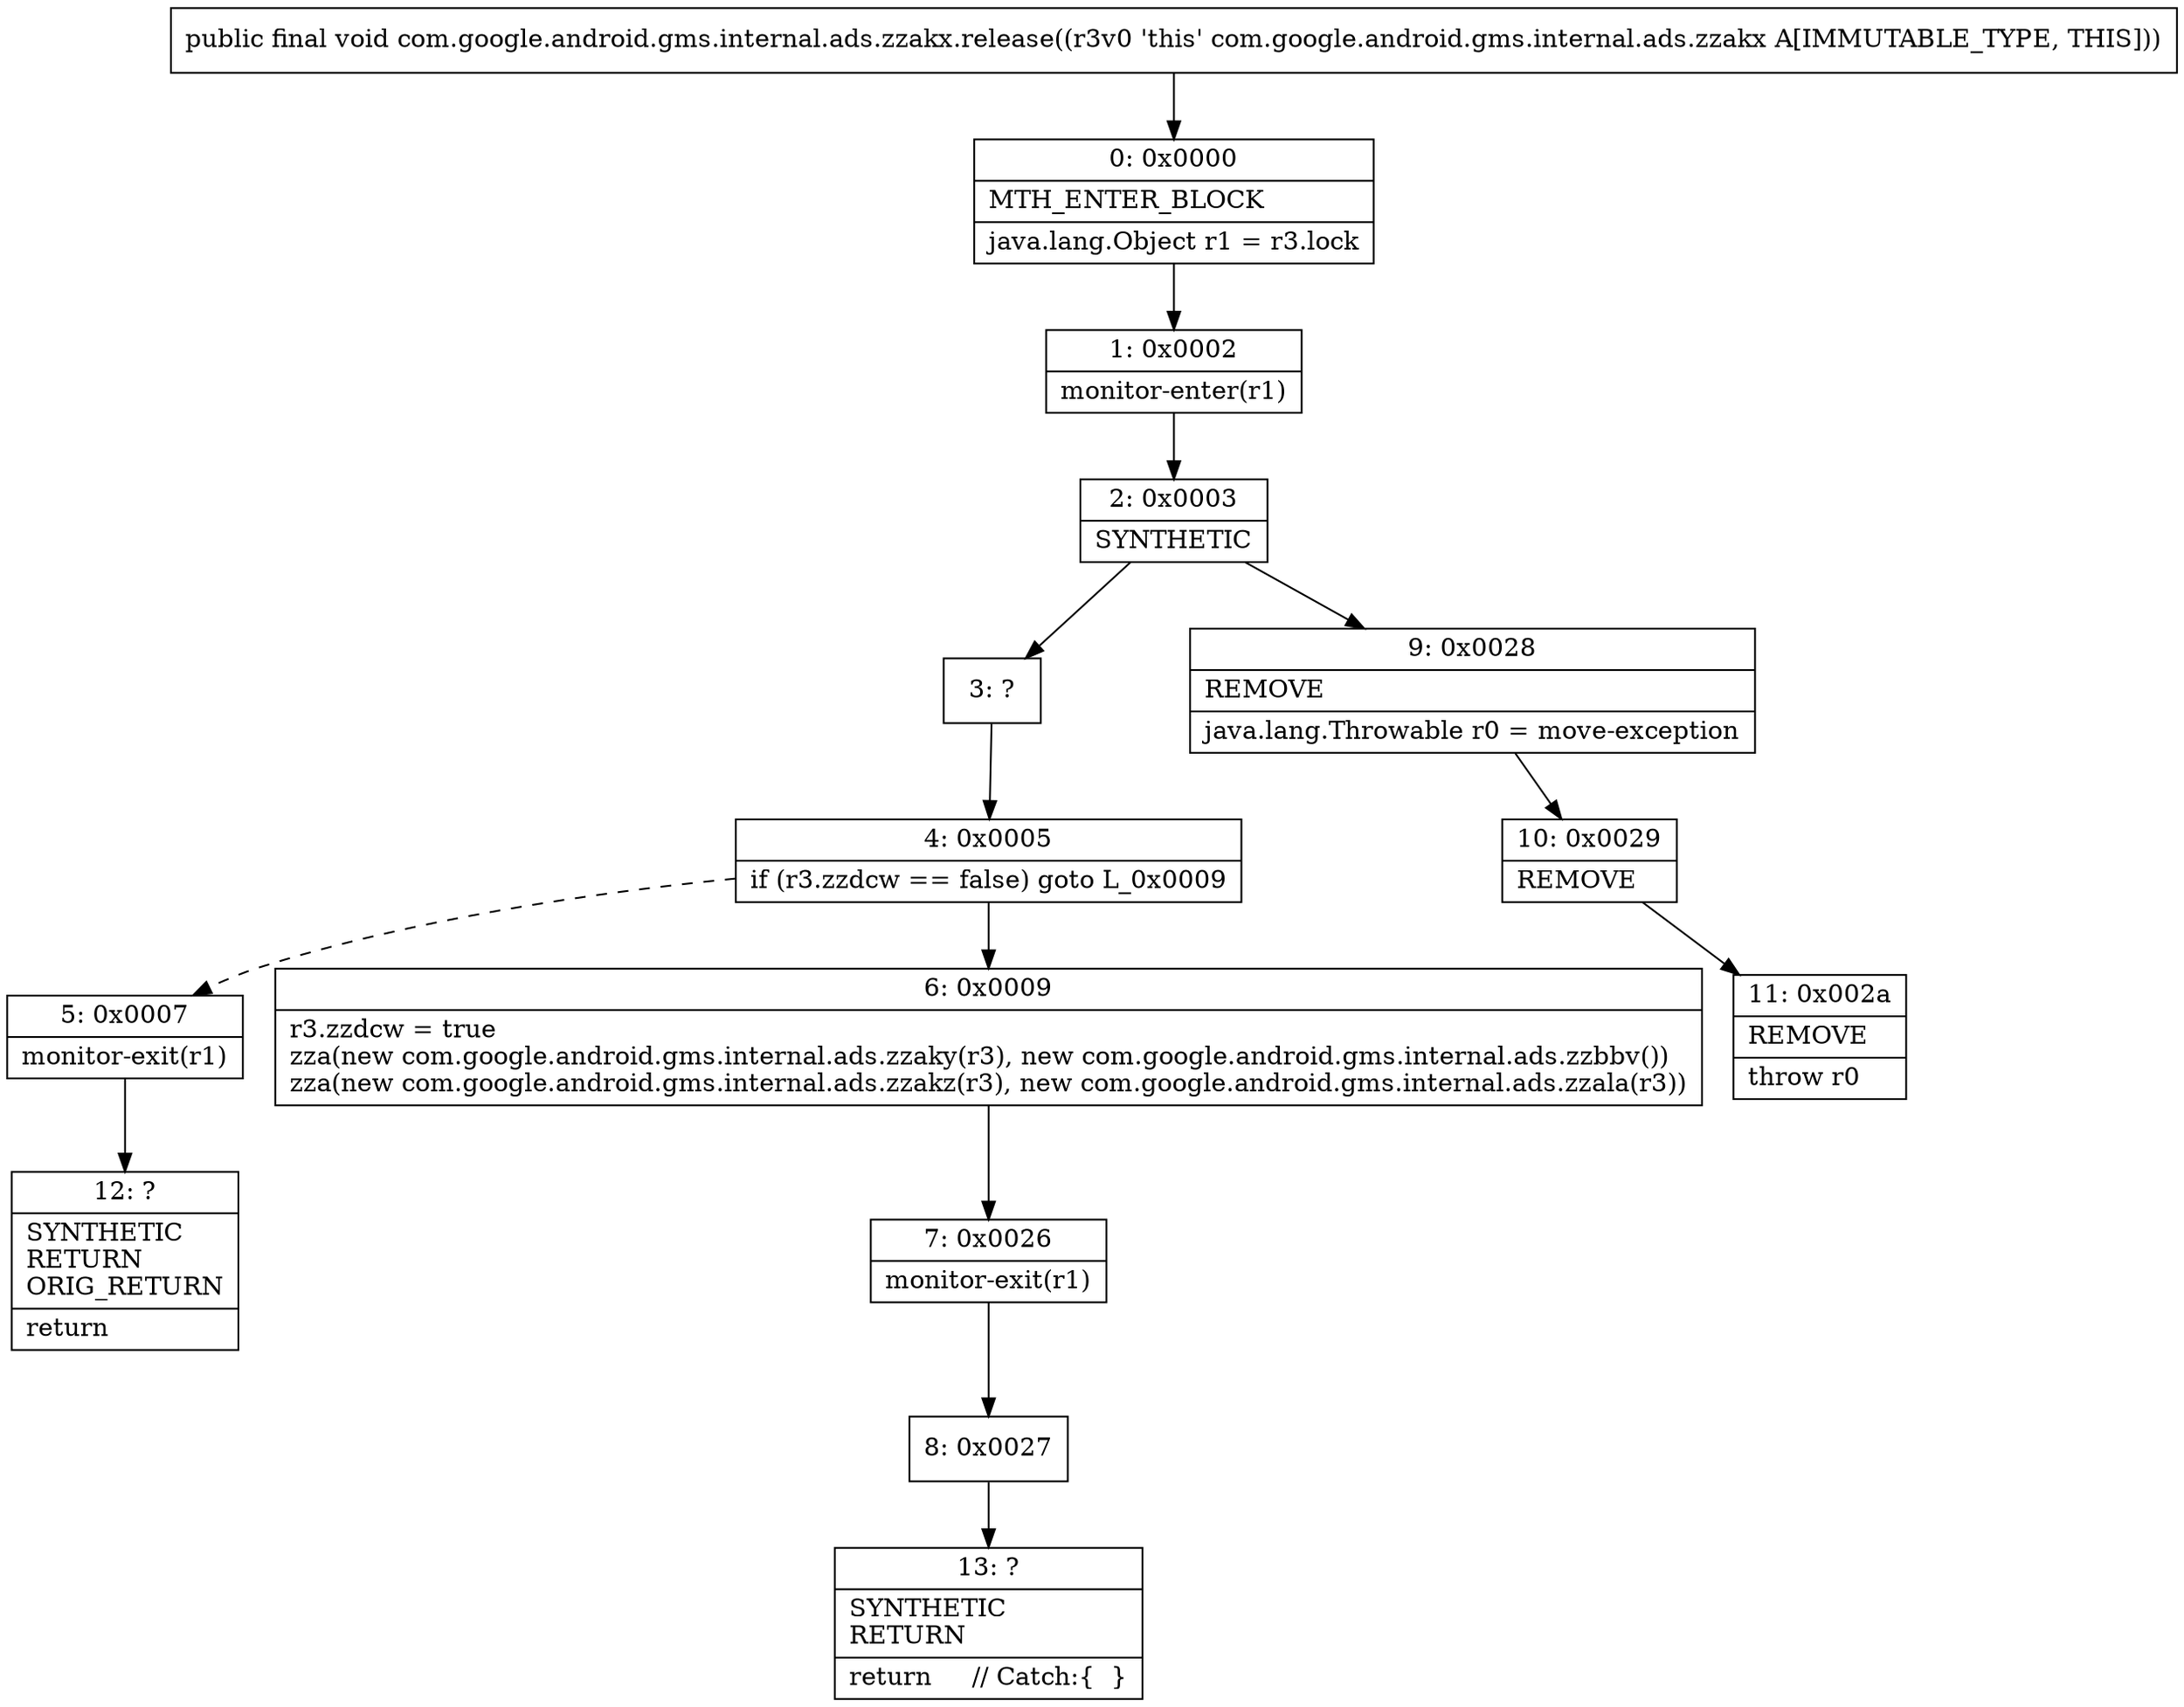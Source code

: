 digraph "CFG forcom.google.android.gms.internal.ads.zzakx.release()V" {
Node_0 [shape=record,label="{0\:\ 0x0000|MTH_ENTER_BLOCK\l|java.lang.Object r1 = r3.lock\l}"];
Node_1 [shape=record,label="{1\:\ 0x0002|monitor\-enter(r1)\l}"];
Node_2 [shape=record,label="{2\:\ 0x0003|SYNTHETIC\l}"];
Node_3 [shape=record,label="{3\:\ ?}"];
Node_4 [shape=record,label="{4\:\ 0x0005|if (r3.zzdcw == false) goto L_0x0009\l}"];
Node_5 [shape=record,label="{5\:\ 0x0007|monitor\-exit(r1)\l}"];
Node_6 [shape=record,label="{6\:\ 0x0009|r3.zzdcw = true\lzza(new com.google.android.gms.internal.ads.zzaky(r3), new com.google.android.gms.internal.ads.zzbbv())\lzza(new com.google.android.gms.internal.ads.zzakz(r3), new com.google.android.gms.internal.ads.zzala(r3))\l}"];
Node_7 [shape=record,label="{7\:\ 0x0026|monitor\-exit(r1)\l}"];
Node_8 [shape=record,label="{8\:\ 0x0027}"];
Node_9 [shape=record,label="{9\:\ 0x0028|REMOVE\l|java.lang.Throwable r0 = move\-exception\l}"];
Node_10 [shape=record,label="{10\:\ 0x0029|REMOVE\l}"];
Node_11 [shape=record,label="{11\:\ 0x002a|REMOVE\l|throw r0\l}"];
Node_12 [shape=record,label="{12\:\ ?|SYNTHETIC\lRETURN\lORIG_RETURN\l|return\l}"];
Node_13 [shape=record,label="{13\:\ ?|SYNTHETIC\lRETURN\l|return     \/\/ Catch:\{  \}\l}"];
MethodNode[shape=record,label="{public final void com.google.android.gms.internal.ads.zzakx.release((r3v0 'this' com.google.android.gms.internal.ads.zzakx A[IMMUTABLE_TYPE, THIS])) }"];
MethodNode -> Node_0;
Node_0 -> Node_1;
Node_1 -> Node_2;
Node_2 -> Node_3;
Node_2 -> Node_9;
Node_3 -> Node_4;
Node_4 -> Node_5[style=dashed];
Node_4 -> Node_6;
Node_5 -> Node_12;
Node_6 -> Node_7;
Node_7 -> Node_8;
Node_8 -> Node_13;
Node_9 -> Node_10;
Node_10 -> Node_11;
}

